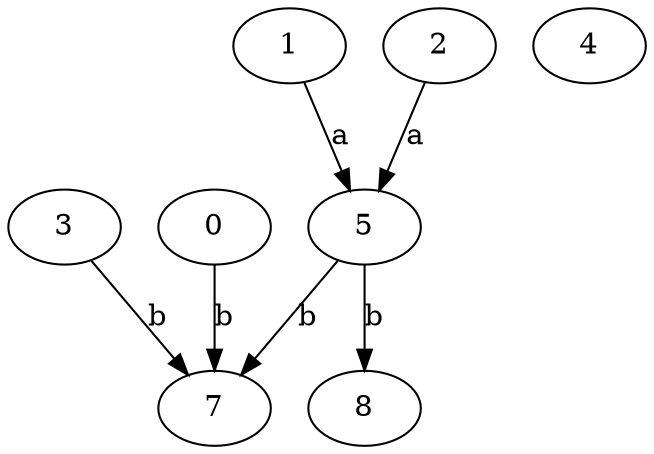 strict digraph  {
3;
4;
0;
1;
5;
2;
7;
8;
3 -> 7  [label=b];
0 -> 7  [label=b];
1 -> 5  [label=a];
5 -> 7  [label=b];
5 -> 8  [label=b];
2 -> 5  [label=a];
}
